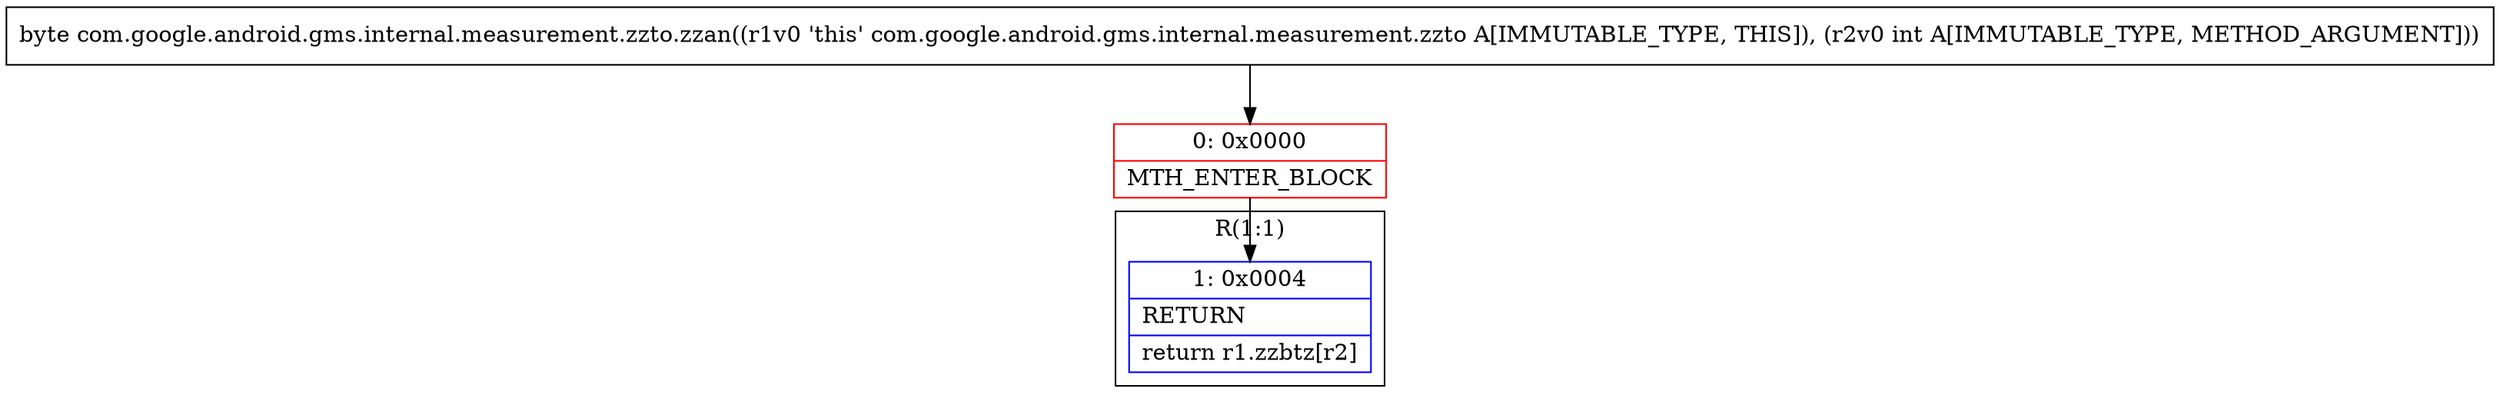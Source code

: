 digraph "CFG forcom.google.android.gms.internal.measurement.zzto.zzan(I)B" {
subgraph cluster_Region_506525086 {
label = "R(1:1)";
node [shape=record,color=blue];
Node_1 [shape=record,label="{1\:\ 0x0004|RETURN\l|return r1.zzbtz[r2]\l}"];
}
Node_0 [shape=record,color=red,label="{0\:\ 0x0000|MTH_ENTER_BLOCK\l}"];
MethodNode[shape=record,label="{byte com.google.android.gms.internal.measurement.zzto.zzan((r1v0 'this' com.google.android.gms.internal.measurement.zzto A[IMMUTABLE_TYPE, THIS]), (r2v0 int A[IMMUTABLE_TYPE, METHOD_ARGUMENT])) }"];
MethodNode -> Node_0;
Node_0 -> Node_1;
}


